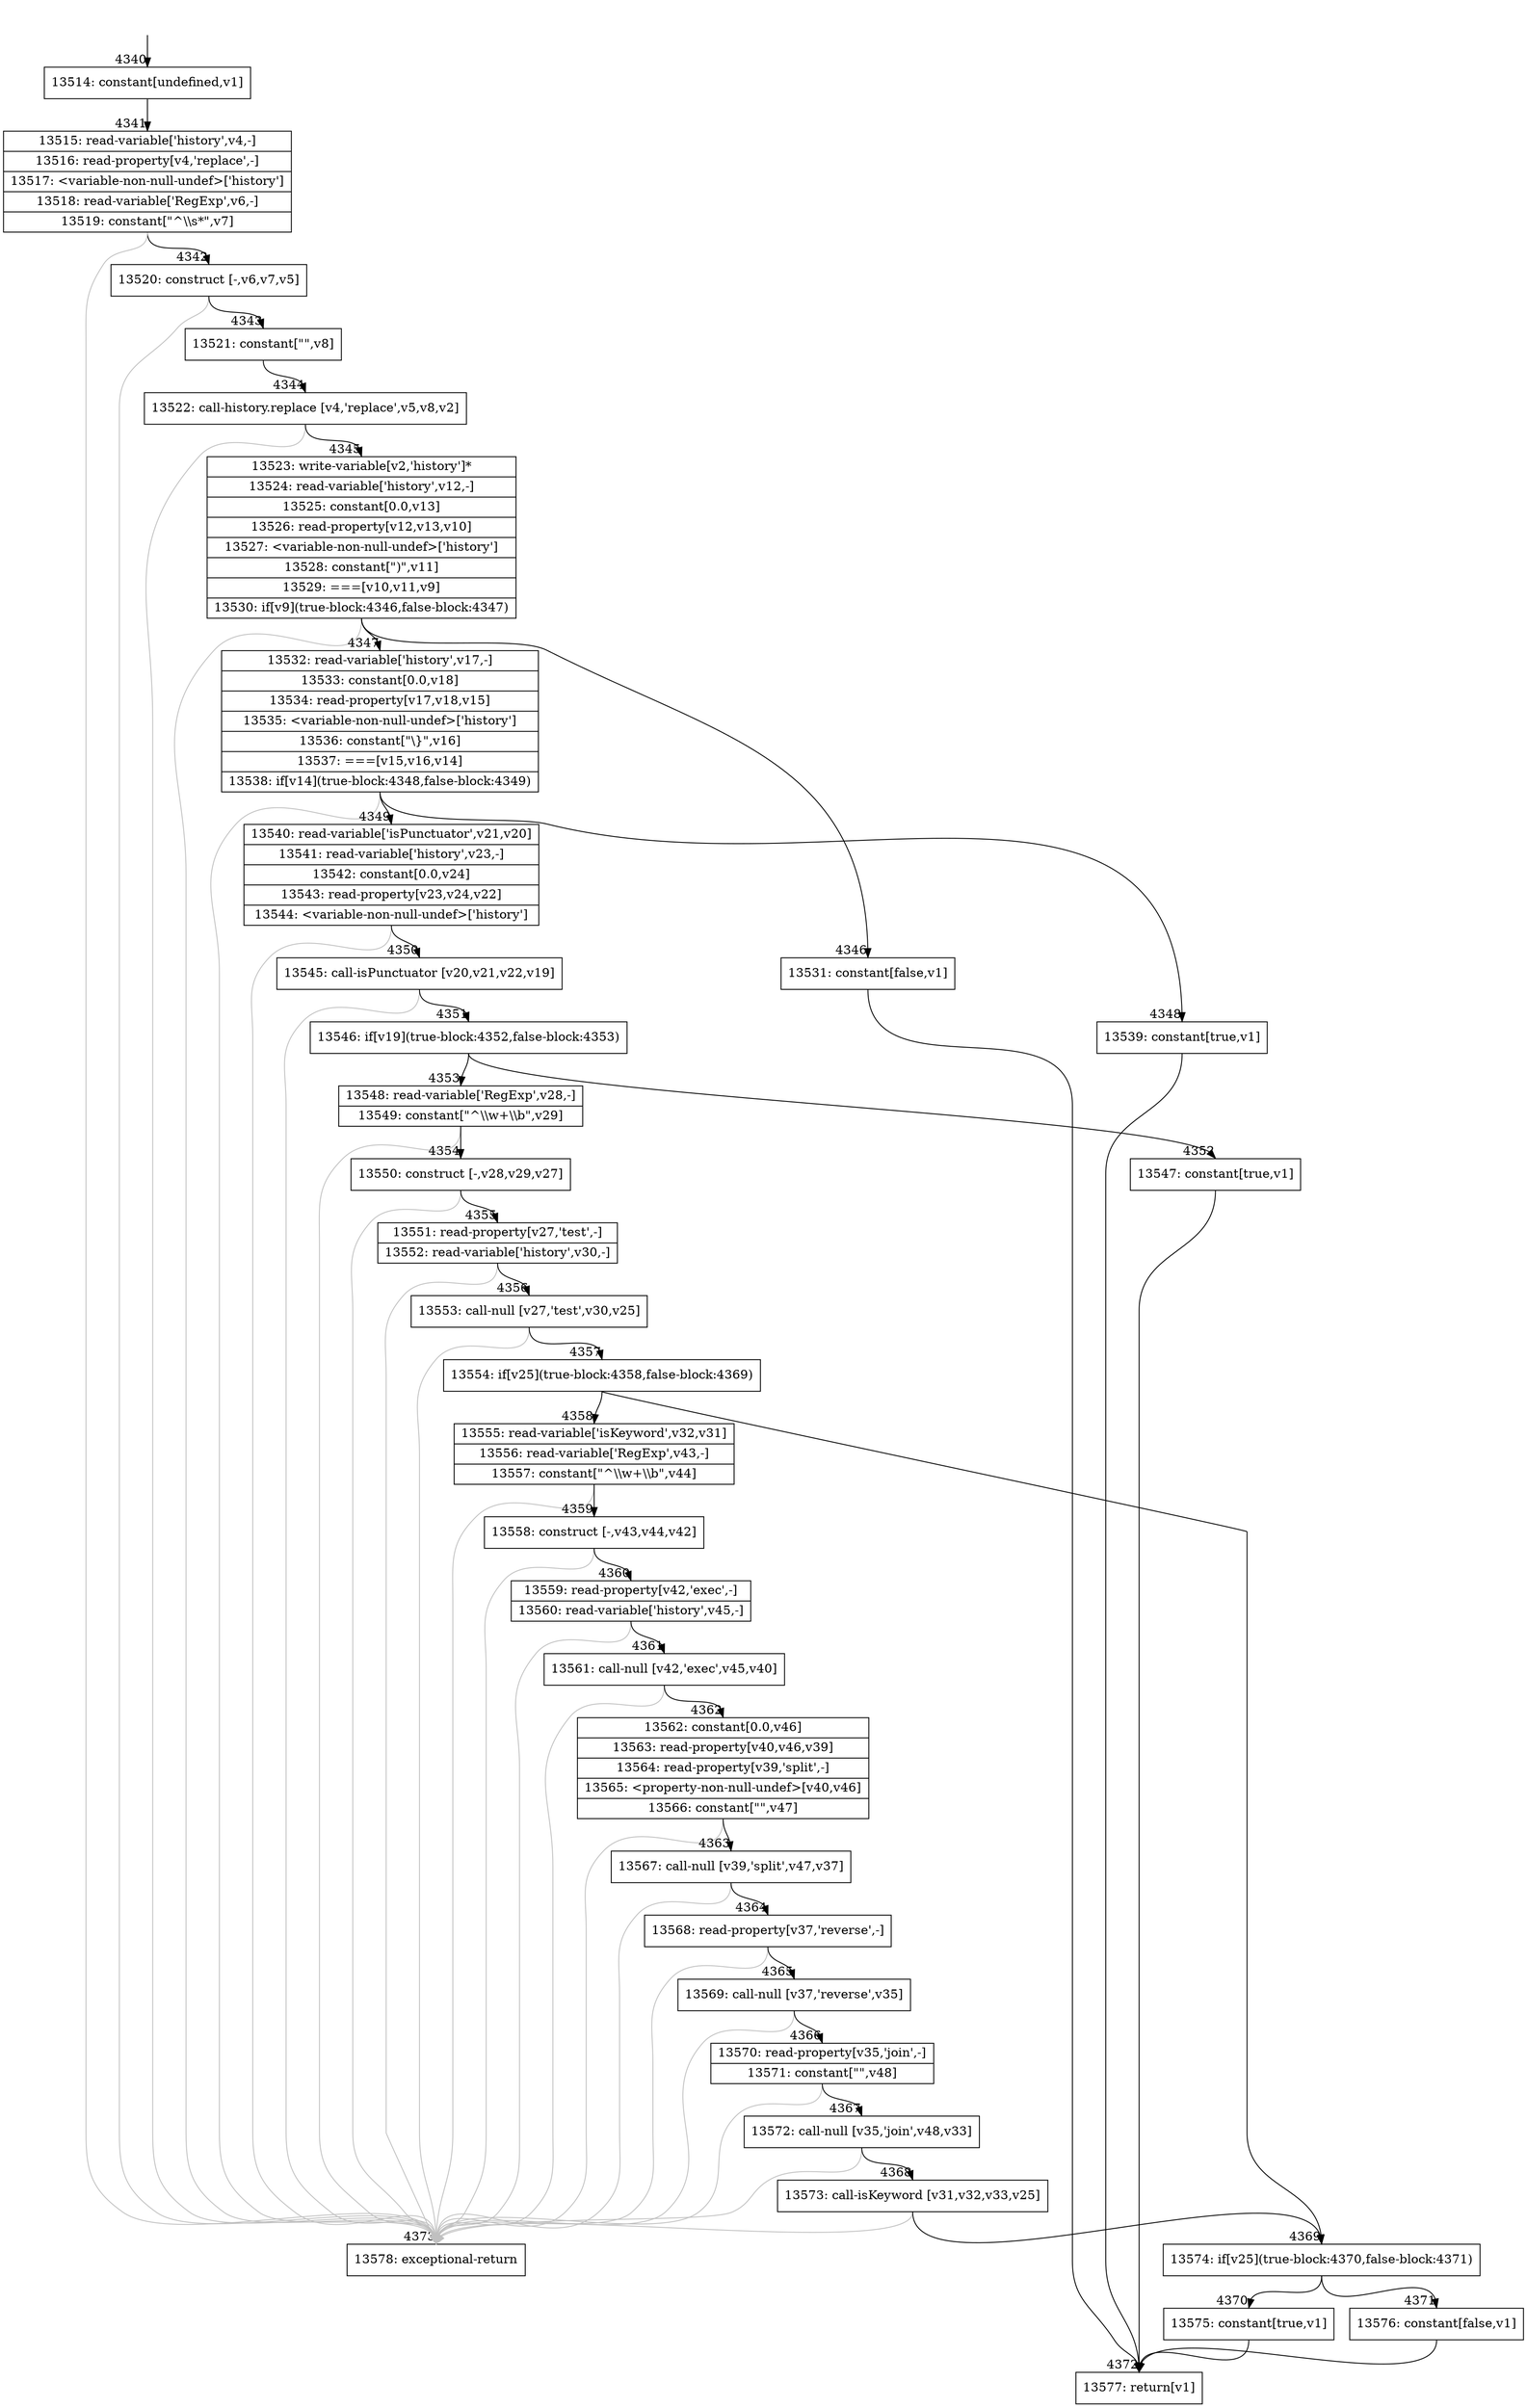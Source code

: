 digraph {
rankdir="TD"
BB_entry257[shape=none,label=""];
BB_entry257 -> BB4340 [tailport=s, headport=n, headlabel="    4340"]
BB4340 [shape=record label="{13514: constant[undefined,v1]}" ] 
BB4340 -> BB4341 [tailport=s, headport=n, headlabel="      4341"]
BB4341 [shape=record label="{13515: read-variable['history',v4,-]|13516: read-property[v4,'replace',-]|13517: \<variable-non-null-undef\>['history']|13518: read-variable['RegExp',v6,-]|13519: constant[\"^\\\\s*\",v7]}" ] 
BB4341 -> BB4342 [tailport=s, headport=n, headlabel="      4342"]
BB4341 -> BB4373 [tailport=s, headport=n, color=gray, headlabel="      4373"]
BB4342 [shape=record label="{13520: construct [-,v6,v7,v5]}" ] 
BB4342 -> BB4343 [tailport=s, headport=n, headlabel="      4343"]
BB4342 -> BB4373 [tailport=s, headport=n, color=gray]
BB4343 [shape=record label="{13521: constant[\"\",v8]}" ] 
BB4343 -> BB4344 [tailport=s, headport=n, headlabel="      4344"]
BB4344 [shape=record label="{13522: call-history.replace [v4,'replace',v5,v8,v2]}" ] 
BB4344 -> BB4345 [tailport=s, headport=n, headlabel="      4345"]
BB4344 -> BB4373 [tailport=s, headport=n, color=gray]
BB4345 [shape=record label="{13523: write-variable[v2,'history']*|13524: read-variable['history',v12,-]|13525: constant[0.0,v13]|13526: read-property[v12,v13,v10]|13527: \<variable-non-null-undef\>['history']|13528: constant[\")\",v11]|13529: ===[v10,v11,v9]|13530: if[v9](true-block:4346,false-block:4347)}" ] 
BB4345 -> BB4346 [tailport=s, headport=n, headlabel="      4346"]
BB4345 -> BB4347 [tailport=s, headport=n, headlabel="      4347"]
BB4345 -> BB4373 [tailport=s, headport=n, color=gray]
BB4346 [shape=record label="{13531: constant[false,v1]}" ] 
BB4346 -> BB4372 [tailport=s, headport=n, headlabel="      4372"]
BB4347 [shape=record label="{13532: read-variable['history',v17,-]|13533: constant[0.0,v18]|13534: read-property[v17,v18,v15]|13535: \<variable-non-null-undef\>['history']|13536: constant[\"\\\}\",v16]|13537: ===[v15,v16,v14]|13538: if[v14](true-block:4348,false-block:4349)}" ] 
BB4347 -> BB4348 [tailport=s, headport=n, headlabel="      4348"]
BB4347 -> BB4349 [tailport=s, headport=n, headlabel="      4349"]
BB4347 -> BB4373 [tailport=s, headport=n, color=gray]
BB4348 [shape=record label="{13539: constant[true,v1]}" ] 
BB4348 -> BB4372 [tailport=s, headport=n]
BB4349 [shape=record label="{13540: read-variable['isPunctuator',v21,v20]|13541: read-variable['history',v23,-]|13542: constant[0.0,v24]|13543: read-property[v23,v24,v22]|13544: \<variable-non-null-undef\>['history']}" ] 
BB4349 -> BB4350 [tailport=s, headport=n, headlabel="      4350"]
BB4349 -> BB4373 [tailport=s, headport=n, color=gray]
BB4350 [shape=record label="{13545: call-isPunctuator [v20,v21,v22,v19]}" ] 
BB4350 -> BB4351 [tailport=s, headport=n, headlabel="      4351"]
BB4350 -> BB4373 [tailport=s, headport=n, color=gray]
BB4351 [shape=record label="{13546: if[v19](true-block:4352,false-block:4353)}" ] 
BB4351 -> BB4352 [tailport=s, headport=n, headlabel="      4352"]
BB4351 -> BB4353 [tailport=s, headport=n, headlabel="      4353"]
BB4352 [shape=record label="{13547: constant[true,v1]}" ] 
BB4352 -> BB4372 [tailport=s, headport=n]
BB4353 [shape=record label="{13548: read-variable['RegExp',v28,-]|13549: constant[\"^\\\\w+\\\\b\",v29]}" ] 
BB4353 -> BB4354 [tailport=s, headport=n, headlabel="      4354"]
BB4353 -> BB4373 [tailport=s, headport=n, color=gray]
BB4354 [shape=record label="{13550: construct [-,v28,v29,v27]}" ] 
BB4354 -> BB4355 [tailport=s, headport=n, headlabel="      4355"]
BB4354 -> BB4373 [tailport=s, headport=n, color=gray]
BB4355 [shape=record label="{13551: read-property[v27,'test',-]|13552: read-variable['history',v30,-]}" ] 
BB4355 -> BB4356 [tailport=s, headport=n, headlabel="      4356"]
BB4355 -> BB4373 [tailport=s, headport=n, color=gray]
BB4356 [shape=record label="{13553: call-null [v27,'test',v30,v25]}" ] 
BB4356 -> BB4357 [tailport=s, headport=n, headlabel="      4357"]
BB4356 -> BB4373 [tailport=s, headport=n, color=gray]
BB4357 [shape=record label="{13554: if[v25](true-block:4358,false-block:4369)}" ] 
BB4357 -> BB4369 [tailport=s, headport=n, headlabel="      4369"]
BB4357 -> BB4358 [tailport=s, headport=n, headlabel="      4358"]
BB4358 [shape=record label="{13555: read-variable['isKeyword',v32,v31]|13556: read-variable['RegExp',v43,-]|13557: constant[\"^\\\\w+\\\\b\",v44]}" ] 
BB4358 -> BB4359 [tailport=s, headport=n, headlabel="      4359"]
BB4358 -> BB4373 [tailport=s, headport=n, color=gray]
BB4359 [shape=record label="{13558: construct [-,v43,v44,v42]}" ] 
BB4359 -> BB4360 [tailport=s, headport=n, headlabel="      4360"]
BB4359 -> BB4373 [tailport=s, headport=n, color=gray]
BB4360 [shape=record label="{13559: read-property[v42,'exec',-]|13560: read-variable['history',v45,-]}" ] 
BB4360 -> BB4361 [tailport=s, headport=n, headlabel="      4361"]
BB4360 -> BB4373 [tailport=s, headport=n, color=gray]
BB4361 [shape=record label="{13561: call-null [v42,'exec',v45,v40]}" ] 
BB4361 -> BB4362 [tailport=s, headport=n, headlabel="      4362"]
BB4361 -> BB4373 [tailport=s, headport=n, color=gray]
BB4362 [shape=record label="{13562: constant[0.0,v46]|13563: read-property[v40,v46,v39]|13564: read-property[v39,'split',-]|13565: \<property-non-null-undef\>[v40,v46]|13566: constant[\"\",v47]}" ] 
BB4362 -> BB4363 [tailport=s, headport=n, headlabel="      4363"]
BB4362 -> BB4373 [tailport=s, headport=n, color=gray]
BB4363 [shape=record label="{13567: call-null [v39,'split',v47,v37]}" ] 
BB4363 -> BB4364 [tailport=s, headport=n, headlabel="      4364"]
BB4363 -> BB4373 [tailport=s, headport=n, color=gray]
BB4364 [shape=record label="{13568: read-property[v37,'reverse',-]}" ] 
BB4364 -> BB4365 [tailport=s, headport=n, headlabel="      4365"]
BB4364 -> BB4373 [tailport=s, headport=n, color=gray]
BB4365 [shape=record label="{13569: call-null [v37,'reverse',v35]}" ] 
BB4365 -> BB4366 [tailport=s, headport=n, headlabel="      4366"]
BB4365 -> BB4373 [tailport=s, headport=n, color=gray]
BB4366 [shape=record label="{13570: read-property[v35,'join',-]|13571: constant[\"\",v48]}" ] 
BB4366 -> BB4367 [tailport=s, headport=n, headlabel="      4367"]
BB4366 -> BB4373 [tailport=s, headport=n, color=gray]
BB4367 [shape=record label="{13572: call-null [v35,'join',v48,v33]}" ] 
BB4367 -> BB4368 [tailport=s, headport=n, headlabel="      4368"]
BB4367 -> BB4373 [tailport=s, headport=n, color=gray]
BB4368 [shape=record label="{13573: call-isKeyword [v31,v32,v33,v25]}" ] 
BB4368 -> BB4369 [tailport=s, headport=n]
BB4368 -> BB4373 [tailport=s, headport=n, color=gray]
BB4369 [shape=record label="{13574: if[v25](true-block:4370,false-block:4371)}" ] 
BB4369 -> BB4370 [tailport=s, headport=n, headlabel="      4370"]
BB4369 -> BB4371 [tailport=s, headport=n, headlabel="      4371"]
BB4370 [shape=record label="{13575: constant[true,v1]}" ] 
BB4370 -> BB4372 [tailport=s, headport=n]
BB4371 [shape=record label="{13576: constant[false,v1]}" ] 
BB4371 -> BB4372 [tailport=s, headport=n]
BB4372 [shape=record label="{13577: return[v1]}" ] 
BB4373 [shape=record label="{13578: exceptional-return}" ] 
//#$~ 4406
}
